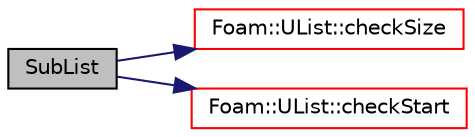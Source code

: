 digraph "SubList"
{
  bgcolor="transparent";
  edge [fontname="Helvetica",fontsize="10",labelfontname="Helvetica",labelfontsize="10"];
  node [fontname="Helvetica",fontsize="10",shape=record];
  rankdir="LR";
  Node1 [label="SubList",height=0.2,width=0.4,color="black", fillcolor="grey75", style="filled", fontcolor="black"];
  Node1 -> Node2 [color="midnightblue",fontsize="10",style="solid",fontname="Helvetica"];
  Node2 [label="Foam::UList::checkSize",height=0.2,width=0.4,color="red",URL="$a02830.html#a5b3ad2ea3c4d2c83108574d9ea81bfc4",tooltip="Check size is within valid range (0 ... size) "];
  Node1 -> Node3 [color="midnightblue",fontsize="10",style="solid",fontname="Helvetica"];
  Node3 [label="Foam::UList::checkStart",height=0.2,width=0.4,color="red",URL="$a02830.html#a7b82ab71e2cfdfbe97095ab7fbcd6123",tooltip="Check start is within valid range (0 ... size-1) "];
}
